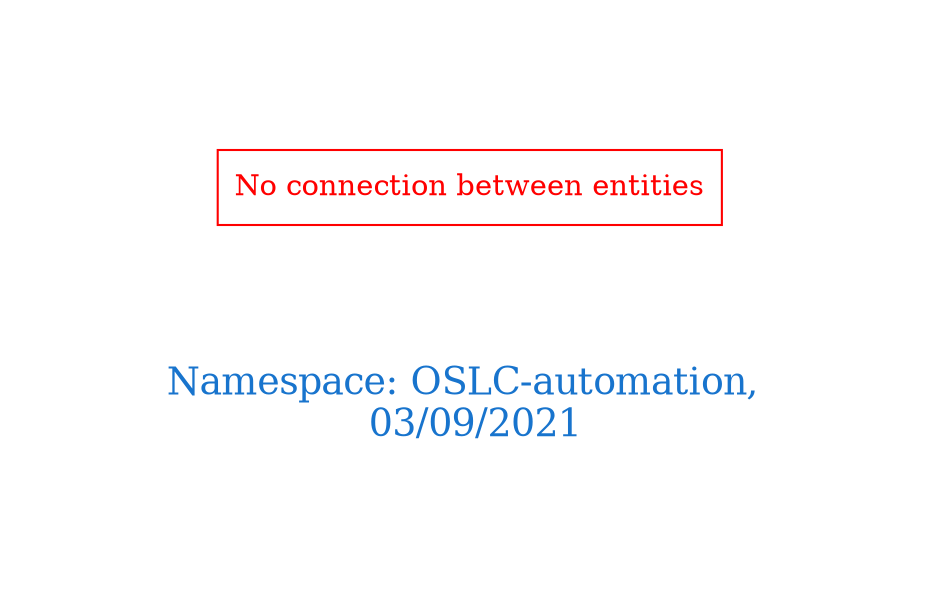 digraph OGIT_ontology {
 graph [ rankdir= LR,pad=1 
fontsize = 18,
fontcolor= dodgerblue3,label = "\n\n\nNamespace: OSLC-automation, \n 03/09/2021"];
node[shape=polygon];
edge [  color="gray81"];

"No connection between entities" [fontcolor = "red",color="red", shape="polygon"]
}
